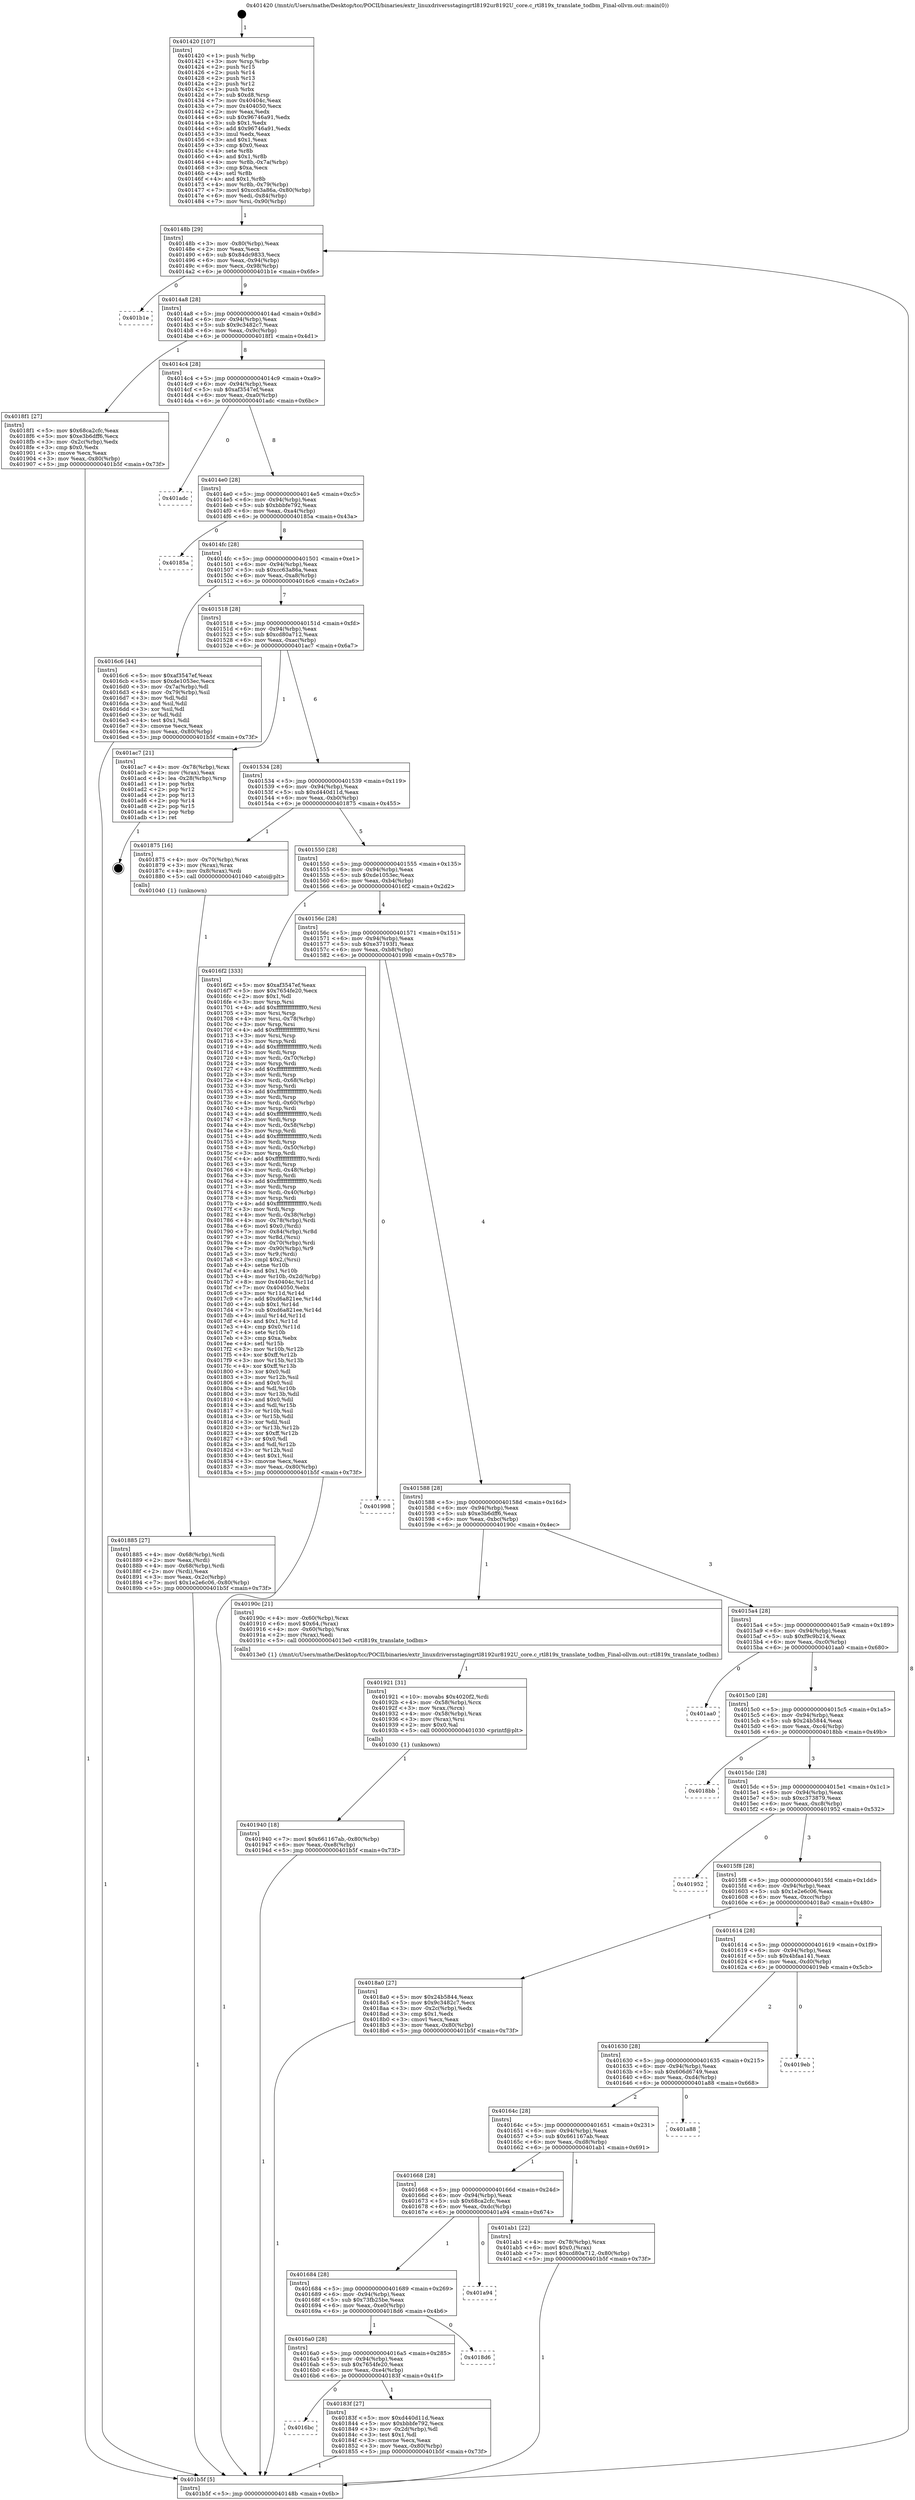 digraph "0x401420" {
  label = "0x401420 (/mnt/c/Users/mathe/Desktop/tcc/POCII/binaries/extr_linuxdriversstagingrtl8192ur8192U_core.c_rtl819x_translate_todbm_Final-ollvm.out::main(0))"
  labelloc = "t"
  node[shape=record]

  Entry [label="",width=0.3,height=0.3,shape=circle,fillcolor=black,style=filled]
  "0x40148b" [label="{
     0x40148b [29]\l
     | [instrs]\l
     &nbsp;&nbsp;0x40148b \<+3\>: mov -0x80(%rbp),%eax\l
     &nbsp;&nbsp;0x40148e \<+2\>: mov %eax,%ecx\l
     &nbsp;&nbsp;0x401490 \<+6\>: sub $0x84dc9833,%ecx\l
     &nbsp;&nbsp;0x401496 \<+6\>: mov %eax,-0x94(%rbp)\l
     &nbsp;&nbsp;0x40149c \<+6\>: mov %ecx,-0x98(%rbp)\l
     &nbsp;&nbsp;0x4014a2 \<+6\>: je 0000000000401b1e \<main+0x6fe\>\l
  }"]
  "0x401b1e" [label="{
     0x401b1e\l
  }", style=dashed]
  "0x4014a8" [label="{
     0x4014a8 [28]\l
     | [instrs]\l
     &nbsp;&nbsp;0x4014a8 \<+5\>: jmp 00000000004014ad \<main+0x8d\>\l
     &nbsp;&nbsp;0x4014ad \<+6\>: mov -0x94(%rbp),%eax\l
     &nbsp;&nbsp;0x4014b3 \<+5\>: sub $0x9c3482c7,%eax\l
     &nbsp;&nbsp;0x4014b8 \<+6\>: mov %eax,-0x9c(%rbp)\l
     &nbsp;&nbsp;0x4014be \<+6\>: je 00000000004018f1 \<main+0x4d1\>\l
  }"]
  Exit [label="",width=0.3,height=0.3,shape=circle,fillcolor=black,style=filled,peripheries=2]
  "0x4018f1" [label="{
     0x4018f1 [27]\l
     | [instrs]\l
     &nbsp;&nbsp;0x4018f1 \<+5\>: mov $0x68ca2cfc,%eax\l
     &nbsp;&nbsp;0x4018f6 \<+5\>: mov $0xe3b6dff6,%ecx\l
     &nbsp;&nbsp;0x4018fb \<+3\>: mov -0x2c(%rbp),%edx\l
     &nbsp;&nbsp;0x4018fe \<+3\>: cmp $0x0,%edx\l
     &nbsp;&nbsp;0x401901 \<+3\>: cmove %ecx,%eax\l
     &nbsp;&nbsp;0x401904 \<+3\>: mov %eax,-0x80(%rbp)\l
     &nbsp;&nbsp;0x401907 \<+5\>: jmp 0000000000401b5f \<main+0x73f\>\l
  }"]
  "0x4014c4" [label="{
     0x4014c4 [28]\l
     | [instrs]\l
     &nbsp;&nbsp;0x4014c4 \<+5\>: jmp 00000000004014c9 \<main+0xa9\>\l
     &nbsp;&nbsp;0x4014c9 \<+6\>: mov -0x94(%rbp),%eax\l
     &nbsp;&nbsp;0x4014cf \<+5\>: sub $0xaf3547ef,%eax\l
     &nbsp;&nbsp;0x4014d4 \<+6\>: mov %eax,-0xa0(%rbp)\l
     &nbsp;&nbsp;0x4014da \<+6\>: je 0000000000401adc \<main+0x6bc\>\l
  }"]
  "0x401940" [label="{
     0x401940 [18]\l
     | [instrs]\l
     &nbsp;&nbsp;0x401940 \<+7\>: movl $0x661167ab,-0x80(%rbp)\l
     &nbsp;&nbsp;0x401947 \<+6\>: mov %eax,-0xe8(%rbp)\l
     &nbsp;&nbsp;0x40194d \<+5\>: jmp 0000000000401b5f \<main+0x73f\>\l
  }"]
  "0x401adc" [label="{
     0x401adc\l
  }", style=dashed]
  "0x4014e0" [label="{
     0x4014e0 [28]\l
     | [instrs]\l
     &nbsp;&nbsp;0x4014e0 \<+5\>: jmp 00000000004014e5 \<main+0xc5\>\l
     &nbsp;&nbsp;0x4014e5 \<+6\>: mov -0x94(%rbp),%eax\l
     &nbsp;&nbsp;0x4014eb \<+5\>: sub $0xbbbfe792,%eax\l
     &nbsp;&nbsp;0x4014f0 \<+6\>: mov %eax,-0xa4(%rbp)\l
     &nbsp;&nbsp;0x4014f6 \<+6\>: je 000000000040185a \<main+0x43a\>\l
  }"]
  "0x401921" [label="{
     0x401921 [31]\l
     | [instrs]\l
     &nbsp;&nbsp;0x401921 \<+10\>: movabs $0x4020f2,%rdi\l
     &nbsp;&nbsp;0x40192b \<+4\>: mov -0x58(%rbp),%rcx\l
     &nbsp;&nbsp;0x40192f \<+3\>: mov %rax,(%rcx)\l
     &nbsp;&nbsp;0x401932 \<+4\>: mov -0x58(%rbp),%rax\l
     &nbsp;&nbsp;0x401936 \<+3\>: mov (%rax),%rsi\l
     &nbsp;&nbsp;0x401939 \<+2\>: mov $0x0,%al\l
     &nbsp;&nbsp;0x40193b \<+5\>: call 0000000000401030 \<printf@plt\>\l
     | [calls]\l
     &nbsp;&nbsp;0x401030 \{1\} (unknown)\l
  }"]
  "0x40185a" [label="{
     0x40185a\l
  }", style=dashed]
  "0x4014fc" [label="{
     0x4014fc [28]\l
     | [instrs]\l
     &nbsp;&nbsp;0x4014fc \<+5\>: jmp 0000000000401501 \<main+0xe1\>\l
     &nbsp;&nbsp;0x401501 \<+6\>: mov -0x94(%rbp),%eax\l
     &nbsp;&nbsp;0x401507 \<+5\>: sub $0xcc63a86a,%eax\l
     &nbsp;&nbsp;0x40150c \<+6\>: mov %eax,-0xa8(%rbp)\l
     &nbsp;&nbsp;0x401512 \<+6\>: je 00000000004016c6 \<main+0x2a6\>\l
  }"]
  "0x401885" [label="{
     0x401885 [27]\l
     | [instrs]\l
     &nbsp;&nbsp;0x401885 \<+4\>: mov -0x68(%rbp),%rdi\l
     &nbsp;&nbsp;0x401889 \<+2\>: mov %eax,(%rdi)\l
     &nbsp;&nbsp;0x40188b \<+4\>: mov -0x68(%rbp),%rdi\l
     &nbsp;&nbsp;0x40188f \<+2\>: mov (%rdi),%eax\l
     &nbsp;&nbsp;0x401891 \<+3\>: mov %eax,-0x2c(%rbp)\l
     &nbsp;&nbsp;0x401894 \<+7\>: movl $0x1e2e6c06,-0x80(%rbp)\l
     &nbsp;&nbsp;0x40189b \<+5\>: jmp 0000000000401b5f \<main+0x73f\>\l
  }"]
  "0x4016c6" [label="{
     0x4016c6 [44]\l
     | [instrs]\l
     &nbsp;&nbsp;0x4016c6 \<+5\>: mov $0xaf3547ef,%eax\l
     &nbsp;&nbsp;0x4016cb \<+5\>: mov $0xde1053ec,%ecx\l
     &nbsp;&nbsp;0x4016d0 \<+3\>: mov -0x7a(%rbp),%dl\l
     &nbsp;&nbsp;0x4016d3 \<+4\>: mov -0x79(%rbp),%sil\l
     &nbsp;&nbsp;0x4016d7 \<+3\>: mov %dl,%dil\l
     &nbsp;&nbsp;0x4016da \<+3\>: and %sil,%dil\l
     &nbsp;&nbsp;0x4016dd \<+3\>: xor %sil,%dl\l
     &nbsp;&nbsp;0x4016e0 \<+3\>: or %dl,%dil\l
     &nbsp;&nbsp;0x4016e3 \<+4\>: test $0x1,%dil\l
     &nbsp;&nbsp;0x4016e7 \<+3\>: cmovne %ecx,%eax\l
     &nbsp;&nbsp;0x4016ea \<+3\>: mov %eax,-0x80(%rbp)\l
     &nbsp;&nbsp;0x4016ed \<+5\>: jmp 0000000000401b5f \<main+0x73f\>\l
  }"]
  "0x401518" [label="{
     0x401518 [28]\l
     | [instrs]\l
     &nbsp;&nbsp;0x401518 \<+5\>: jmp 000000000040151d \<main+0xfd\>\l
     &nbsp;&nbsp;0x40151d \<+6\>: mov -0x94(%rbp),%eax\l
     &nbsp;&nbsp;0x401523 \<+5\>: sub $0xcd80a712,%eax\l
     &nbsp;&nbsp;0x401528 \<+6\>: mov %eax,-0xac(%rbp)\l
     &nbsp;&nbsp;0x40152e \<+6\>: je 0000000000401ac7 \<main+0x6a7\>\l
  }"]
  "0x401b5f" [label="{
     0x401b5f [5]\l
     | [instrs]\l
     &nbsp;&nbsp;0x401b5f \<+5\>: jmp 000000000040148b \<main+0x6b\>\l
  }"]
  "0x401420" [label="{
     0x401420 [107]\l
     | [instrs]\l
     &nbsp;&nbsp;0x401420 \<+1\>: push %rbp\l
     &nbsp;&nbsp;0x401421 \<+3\>: mov %rsp,%rbp\l
     &nbsp;&nbsp;0x401424 \<+2\>: push %r15\l
     &nbsp;&nbsp;0x401426 \<+2\>: push %r14\l
     &nbsp;&nbsp;0x401428 \<+2\>: push %r13\l
     &nbsp;&nbsp;0x40142a \<+2\>: push %r12\l
     &nbsp;&nbsp;0x40142c \<+1\>: push %rbx\l
     &nbsp;&nbsp;0x40142d \<+7\>: sub $0xd8,%rsp\l
     &nbsp;&nbsp;0x401434 \<+7\>: mov 0x40404c,%eax\l
     &nbsp;&nbsp;0x40143b \<+7\>: mov 0x404050,%ecx\l
     &nbsp;&nbsp;0x401442 \<+2\>: mov %eax,%edx\l
     &nbsp;&nbsp;0x401444 \<+6\>: sub $0x96746a91,%edx\l
     &nbsp;&nbsp;0x40144a \<+3\>: sub $0x1,%edx\l
     &nbsp;&nbsp;0x40144d \<+6\>: add $0x96746a91,%edx\l
     &nbsp;&nbsp;0x401453 \<+3\>: imul %edx,%eax\l
     &nbsp;&nbsp;0x401456 \<+3\>: and $0x1,%eax\l
     &nbsp;&nbsp;0x401459 \<+3\>: cmp $0x0,%eax\l
     &nbsp;&nbsp;0x40145c \<+4\>: sete %r8b\l
     &nbsp;&nbsp;0x401460 \<+4\>: and $0x1,%r8b\l
     &nbsp;&nbsp;0x401464 \<+4\>: mov %r8b,-0x7a(%rbp)\l
     &nbsp;&nbsp;0x401468 \<+3\>: cmp $0xa,%ecx\l
     &nbsp;&nbsp;0x40146b \<+4\>: setl %r8b\l
     &nbsp;&nbsp;0x40146f \<+4\>: and $0x1,%r8b\l
     &nbsp;&nbsp;0x401473 \<+4\>: mov %r8b,-0x79(%rbp)\l
     &nbsp;&nbsp;0x401477 \<+7\>: movl $0xcc63a86a,-0x80(%rbp)\l
     &nbsp;&nbsp;0x40147e \<+6\>: mov %edi,-0x84(%rbp)\l
     &nbsp;&nbsp;0x401484 \<+7\>: mov %rsi,-0x90(%rbp)\l
  }"]
  "0x4016bc" [label="{
     0x4016bc\l
  }", style=dashed]
  "0x401ac7" [label="{
     0x401ac7 [21]\l
     | [instrs]\l
     &nbsp;&nbsp;0x401ac7 \<+4\>: mov -0x78(%rbp),%rax\l
     &nbsp;&nbsp;0x401acb \<+2\>: mov (%rax),%eax\l
     &nbsp;&nbsp;0x401acd \<+4\>: lea -0x28(%rbp),%rsp\l
     &nbsp;&nbsp;0x401ad1 \<+1\>: pop %rbx\l
     &nbsp;&nbsp;0x401ad2 \<+2\>: pop %r12\l
     &nbsp;&nbsp;0x401ad4 \<+2\>: pop %r13\l
     &nbsp;&nbsp;0x401ad6 \<+2\>: pop %r14\l
     &nbsp;&nbsp;0x401ad8 \<+2\>: pop %r15\l
     &nbsp;&nbsp;0x401ada \<+1\>: pop %rbp\l
     &nbsp;&nbsp;0x401adb \<+1\>: ret\l
  }"]
  "0x401534" [label="{
     0x401534 [28]\l
     | [instrs]\l
     &nbsp;&nbsp;0x401534 \<+5\>: jmp 0000000000401539 \<main+0x119\>\l
     &nbsp;&nbsp;0x401539 \<+6\>: mov -0x94(%rbp),%eax\l
     &nbsp;&nbsp;0x40153f \<+5\>: sub $0xd440d11d,%eax\l
     &nbsp;&nbsp;0x401544 \<+6\>: mov %eax,-0xb0(%rbp)\l
     &nbsp;&nbsp;0x40154a \<+6\>: je 0000000000401875 \<main+0x455\>\l
  }"]
  "0x40183f" [label="{
     0x40183f [27]\l
     | [instrs]\l
     &nbsp;&nbsp;0x40183f \<+5\>: mov $0xd440d11d,%eax\l
     &nbsp;&nbsp;0x401844 \<+5\>: mov $0xbbbfe792,%ecx\l
     &nbsp;&nbsp;0x401849 \<+3\>: mov -0x2d(%rbp),%dl\l
     &nbsp;&nbsp;0x40184c \<+3\>: test $0x1,%dl\l
     &nbsp;&nbsp;0x40184f \<+3\>: cmovne %ecx,%eax\l
     &nbsp;&nbsp;0x401852 \<+3\>: mov %eax,-0x80(%rbp)\l
     &nbsp;&nbsp;0x401855 \<+5\>: jmp 0000000000401b5f \<main+0x73f\>\l
  }"]
  "0x401875" [label="{
     0x401875 [16]\l
     | [instrs]\l
     &nbsp;&nbsp;0x401875 \<+4\>: mov -0x70(%rbp),%rax\l
     &nbsp;&nbsp;0x401879 \<+3\>: mov (%rax),%rax\l
     &nbsp;&nbsp;0x40187c \<+4\>: mov 0x8(%rax),%rdi\l
     &nbsp;&nbsp;0x401880 \<+5\>: call 0000000000401040 \<atoi@plt\>\l
     | [calls]\l
     &nbsp;&nbsp;0x401040 \{1\} (unknown)\l
  }"]
  "0x401550" [label="{
     0x401550 [28]\l
     | [instrs]\l
     &nbsp;&nbsp;0x401550 \<+5\>: jmp 0000000000401555 \<main+0x135\>\l
     &nbsp;&nbsp;0x401555 \<+6\>: mov -0x94(%rbp),%eax\l
     &nbsp;&nbsp;0x40155b \<+5\>: sub $0xde1053ec,%eax\l
     &nbsp;&nbsp;0x401560 \<+6\>: mov %eax,-0xb4(%rbp)\l
     &nbsp;&nbsp;0x401566 \<+6\>: je 00000000004016f2 \<main+0x2d2\>\l
  }"]
  "0x4016a0" [label="{
     0x4016a0 [28]\l
     | [instrs]\l
     &nbsp;&nbsp;0x4016a0 \<+5\>: jmp 00000000004016a5 \<main+0x285\>\l
     &nbsp;&nbsp;0x4016a5 \<+6\>: mov -0x94(%rbp),%eax\l
     &nbsp;&nbsp;0x4016ab \<+5\>: sub $0x7654fe20,%eax\l
     &nbsp;&nbsp;0x4016b0 \<+6\>: mov %eax,-0xe4(%rbp)\l
     &nbsp;&nbsp;0x4016b6 \<+6\>: je 000000000040183f \<main+0x41f\>\l
  }"]
  "0x4016f2" [label="{
     0x4016f2 [333]\l
     | [instrs]\l
     &nbsp;&nbsp;0x4016f2 \<+5\>: mov $0xaf3547ef,%eax\l
     &nbsp;&nbsp;0x4016f7 \<+5\>: mov $0x7654fe20,%ecx\l
     &nbsp;&nbsp;0x4016fc \<+2\>: mov $0x1,%dl\l
     &nbsp;&nbsp;0x4016fe \<+3\>: mov %rsp,%rsi\l
     &nbsp;&nbsp;0x401701 \<+4\>: add $0xfffffffffffffff0,%rsi\l
     &nbsp;&nbsp;0x401705 \<+3\>: mov %rsi,%rsp\l
     &nbsp;&nbsp;0x401708 \<+4\>: mov %rsi,-0x78(%rbp)\l
     &nbsp;&nbsp;0x40170c \<+3\>: mov %rsp,%rsi\l
     &nbsp;&nbsp;0x40170f \<+4\>: add $0xfffffffffffffff0,%rsi\l
     &nbsp;&nbsp;0x401713 \<+3\>: mov %rsi,%rsp\l
     &nbsp;&nbsp;0x401716 \<+3\>: mov %rsp,%rdi\l
     &nbsp;&nbsp;0x401719 \<+4\>: add $0xfffffffffffffff0,%rdi\l
     &nbsp;&nbsp;0x40171d \<+3\>: mov %rdi,%rsp\l
     &nbsp;&nbsp;0x401720 \<+4\>: mov %rdi,-0x70(%rbp)\l
     &nbsp;&nbsp;0x401724 \<+3\>: mov %rsp,%rdi\l
     &nbsp;&nbsp;0x401727 \<+4\>: add $0xfffffffffffffff0,%rdi\l
     &nbsp;&nbsp;0x40172b \<+3\>: mov %rdi,%rsp\l
     &nbsp;&nbsp;0x40172e \<+4\>: mov %rdi,-0x68(%rbp)\l
     &nbsp;&nbsp;0x401732 \<+3\>: mov %rsp,%rdi\l
     &nbsp;&nbsp;0x401735 \<+4\>: add $0xfffffffffffffff0,%rdi\l
     &nbsp;&nbsp;0x401739 \<+3\>: mov %rdi,%rsp\l
     &nbsp;&nbsp;0x40173c \<+4\>: mov %rdi,-0x60(%rbp)\l
     &nbsp;&nbsp;0x401740 \<+3\>: mov %rsp,%rdi\l
     &nbsp;&nbsp;0x401743 \<+4\>: add $0xfffffffffffffff0,%rdi\l
     &nbsp;&nbsp;0x401747 \<+3\>: mov %rdi,%rsp\l
     &nbsp;&nbsp;0x40174a \<+4\>: mov %rdi,-0x58(%rbp)\l
     &nbsp;&nbsp;0x40174e \<+3\>: mov %rsp,%rdi\l
     &nbsp;&nbsp;0x401751 \<+4\>: add $0xfffffffffffffff0,%rdi\l
     &nbsp;&nbsp;0x401755 \<+3\>: mov %rdi,%rsp\l
     &nbsp;&nbsp;0x401758 \<+4\>: mov %rdi,-0x50(%rbp)\l
     &nbsp;&nbsp;0x40175c \<+3\>: mov %rsp,%rdi\l
     &nbsp;&nbsp;0x40175f \<+4\>: add $0xfffffffffffffff0,%rdi\l
     &nbsp;&nbsp;0x401763 \<+3\>: mov %rdi,%rsp\l
     &nbsp;&nbsp;0x401766 \<+4\>: mov %rdi,-0x48(%rbp)\l
     &nbsp;&nbsp;0x40176a \<+3\>: mov %rsp,%rdi\l
     &nbsp;&nbsp;0x40176d \<+4\>: add $0xfffffffffffffff0,%rdi\l
     &nbsp;&nbsp;0x401771 \<+3\>: mov %rdi,%rsp\l
     &nbsp;&nbsp;0x401774 \<+4\>: mov %rdi,-0x40(%rbp)\l
     &nbsp;&nbsp;0x401778 \<+3\>: mov %rsp,%rdi\l
     &nbsp;&nbsp;0x40177b \<+4\>: add $0xfffffffffffffff0,%rdi\l
     &nbsp;&nbsp;0x40177f \<+3\>: mov %rdi,%rsp\l
     &nbsp;&nbsp;0x401782 \<+4\>: mov %rdi,-0x38(%rbp)\l
     &nbsp;&nbsp;0x401786 \<+4\>: mov -0x78(%rbp),%rdi\l
     &nbsp;&nbsp;0x40178a \<+6\>: movl $0x0,(%rdi)\l
     &nbsp;&nbsp;0x401790 \<+7\>: mov -0x84(%rbp),%r8d\l
     &nbsp;&nbsp;0x401797 \<+3\>: mov %r8d,(%rsi)\l
     &nbsp;&nbsp;0x40179a \<+4\>: mov -0x70(%rbp),%rdi\l
     &nbsp;&nbsp;0x40179e \<+7\>: mov -0x90(%rbp),%r9\l
     &nbsp;&nbsp;0x4017a5 \<+3\>: mov %r9,(%rdi)\l
     &nbsp;&nbsp;0x4017a8 \<+3\>: cmpl $0x2,(%rsi)\l
     &nbsp;&nbsp;0x4017ab \<+4\>: setne %r10b\l
     &nbsp;&nbsp;0x4017af \<+4\>: and $0x1,%r10b\l
     &nbsp;&nbsp;0x4017b3 \<+4\>: mov %r10b,-0x2d(%rbp)\l
     &nbsp;&nbsp;0x4017b7 \<+8\>: mov 0x40404c,%r11d\l
     &nbsp;&nbsp;0x4017bf \<+7\>: mov 0x404050,%ebx\l
     &nbsp;&nbsp;0x4017c6 \<+3\>: mov %r11d,%r14d\l
     &nbsp;&nbsp;0x4017c9 \<+7\>: add $0xd6a821ee,%r14d\l
     &nbsp;&nbsp;0x4017d0 \<+4\>: sub $0x1,%r14d\l
     &nbsp;&nbsp;0x4017d4 \<+7\>: sub $0xd6a821ee,%r14d\l
     &nbsp;&nbsp;0x4017db \<+4\>: imul %r14d,%r11d\l
     &nbsp;&nbsp;0x4017df \<+4\>: and $0x1,%r11d\l
     &nbsp;&nbsp;0x4017e3 \<+4\>: cmp $0x0,%r11d\l
     &nbsp;&nbsp;0x4017e7 \<+4\>: sete %r10b\l
     &nbsp;&nbsp;0x4017eb \<+3\>: cmp $0xa,%ebx\l
     &nbsp;&nbsp;0x4017ee \<+4\>: setl %r15b\l
     &nbsp;&nbsp;0x4017f2 \<+3\>: mov %r10b,%r12b\l
     &nbsp;&nbsp;0x4017f5 \<+4\>: xor $0xff,%r12b\l
     &nbsp;&nbsp;0x4017f9 \<+3\>: mov %r15b,%r13b\l
     &nbsp;&nbsp;0x4017fc \<+4\>: xor $0xff,%r13b\l
     &nbsp;&nbsp;0x401800 \<+3\>: xor $0x0,%dl\l
     &nbsp;&nbsp;0x401803 \<+3\>: mov %r12b,%sil\l
     &nbsp;&nbsp;0x401806 \<+4\>: and $0x0,%sil\l
     &nbsp;&nbsp;0x40180a \<+3\>: and %dl,%r10b\l
     &nbsp;&nbsp;0x40180d \<+3\>: mov %r13b,%dil\l
     &nbsp;&nbsp;0x401810 \<+4\>: and $0x0,%dil\l
     &nbsp;&nbsp;0x401814 \<+3\>: and %dl,%r15b\l
     &nbsp;&nbsp;0x401817 \<+3\>: or %r10b,%sil\l
     &nbsp;&nbsp;0x40181a \<+3\>: or %r15b,%dil\l
     &nbsp;&nbsp;0x40181d \<+3\>: xor %dil,%sil\l
     &nbsp;&nbsp;0x401820 \<+3\>: or %r13b,%r12b\l
     &nbsp;&nbsp;0x401823 \<+4\>: xor $0xff,%r12b\l
     &nbsp;&nbsp;0x401827 \<+3\>: or $0x0,%dl\l
     &nbsp;&nbsp;0x40182a \<+3\>: and %dl,%r12b\l
     &nbsp;&nbsp;0x40182d \<+3\>: or %r12b,%sil\l
     &nbsp;&nbsp;0x401830 \<+4\>: test $0x1,%sil\l
     &nbsp;&nbsp;0x401834 \<+3\>: cmovne %ecx,%eax\l
     &nbsp;&nbsp;0x401837 \<+3\>: mov %eax,-0x80(%rbp)\l
     &nbsp;&nbsp;0x40183a \<+5\>: jmp 0000000000401b5f \<main+0x73f\>\l
  }"]
  "0x40156c" [label="{
     0x40156c [28]\l
     | [instrs]\l
     &nbsp;&nbsp;0x40156c \<+5\>: jmp 0000000000401571 \<main+0x151\>\l
     &nbsp;&nbsp;0x401571 \<+6\>: mov -0x94(%rbp),%eax\l
     &nbsp;&nbsp;0x401577 \<+5\>: sub $0xe37193f1,%eax\l
     &nbsp;&nbsp;0x40157c \<+6\>: mov %eax,-0xb8(%rbp)\l
     &nbsp;&nbsp;0x401582 \<+6\>: je 0000000000401998 \<main+0x578\>\l
  }"]
  "0x4018d6" [label="{
     0x4018d6\l
  }", style=dashed]
  "0x401684" [label="{
     0x401684 [28]\l
     | [instrs]\l
     &nbsp;&nbsp;0x401684 \<+5\>: jmp 0000000000401689 \<main+0x269\>\l
     &nbsp;&nbsp;0x401689 \<+6\>: mov -0x94(%rbp),%eax\l
     &nbsp;&nbsp;0x40168f \<+5\>: sub $0x73fb25be,%eax\l
     &nbsp;&nbsp;0x401694 \<+6\>: mov %eax,-0xe0(%rbp)\l
     &nbsp;&nbsp;0x40169a \<+6\>: je 00000000004018d6 \<main+0x4b6\>\l
  }"]
  "0x401998" [label="{
     0x401998\l
  }", style=dashed]
  "0x401588" [label="{
     0x401588 [28]\l
     | [instrs]\l
     &nbsp;&nbsp;0x401588 \<+5\>: jmp 000000000040158d \<main+0x16d\>\l
     &nbsp;&nbsp;0x40158d \<+6\>: mov -0x94(%rbp),%eax\l
     &nbsp;&nbsp;0x401593 \<+5\>: sub $0xe3b6dff6,%eax\l
     &nbsp;&nbsp;0x401598 \<+6\>: mov %eax,-0xbc(%rbp)\l
     &nbsp;&nbsp;0x40159e \<+6\>: je 000000000040190c \<main+0x4ec\>\l
  }"]
  "0x401a94" [label="{
     0x401a94\l
  }", style=dashed]
  "0x40190c" [label="{
     0x40190c [21]\l
     | [instrs]\l
     &nbsp;&nbsp;0x40190c \<+4\>: mov -0x60(%rbp),%rax\l
     &nbsp;&nbsp;0x401910 \<+6\>: movl $0x64,(%rax)\l
     &nbsp;&nbsp;0x401916 \<+4\>: mov -0x60(%rbp),%rax\l
     &nbsp;&nbsp;0x40191a \<+2\>: mov (%rax),%edi\l
     &nbsp;&nbsp;0x40191c \<+5\>: call 00000000004013e0 \<rtl819x_translate_todbm\>\l
     | [calls]\l
     &nbsp;&nbsp;0x4013e0 \{1\} (/mnt/c/Users/mathe/Desktop/tcc/POCII/binaries/extr_linuxdriversstagingrtl8192ur8192U_core.c_rtl819x_translate_todbm_Final-ollvm.out::rtl819x_translate_todbm)\l
  }"]
  "0x4015a4" [label="{
     0x4015a4 [28]\l
     | [instrs]\l
     &nbsp;&nbsp;0x4015a4 \<+5\>: jmp 00000000004015a9 \<main+0x189\>\l
     &nbsp;&nbsp;0x4015a9 \<+6\>: mov -0x94(%rbp),%eax\l
     &nbsp;&nbsp;0x4015af \<+5\>: sub $0xf9c9b214,%eax\l
     &nbsp;&nbsp;0x4015b4 \<+6\>: mov %eax,-0xc0(%rbp)\l
     &nbsp;&nbsp;0x4015ba \<+6\>: je 0000000000401aa0 \<main+0x680\>\l
  }"]
  "0x401668" [label="{
     0x401668 [28]\l
     | [instrs]\l
     &nbsp;&nbsp;0x401668 \<+5\>: jmp 000000000040166d \<main+0x24d\>\l
     &nbsp;&nbsp;0x40166d \<+6\>: mov -0x94(%rbp),%eax\l
     &nbsp;&nbsp;0x401673 \<+5\>: sub $0x68ca2cfc,%eax\l
     &nbsp;&nbsp;0x401678 \<+6\>: mov %eax,-0xdc(%rbp)\l
     &nbsp;&nbsp;0x40167e \<+6\>: je 0000000000401a94 \<main+0x674\>\l
  }"]
  "0x401aa0" [label="{
     0x401aa0\l
  }", style=dashed]
  "0x4015c0" [label="{
     0x4015c0 [28]\l
     | [instrs]\l
     &nbsp;&nbsp;0x4015c0 \<+5\>: jmp 00000000004015c5 \<main+0x1a5\>\l
     &nbsp;&nbsp;0x4015c5 \<+6\>: mov -0x94(%rbp),%eax\l
     &nbsp;&nbsp;0x4015cb \<+5\>: sub $0x24b5844,%eax\l
     &nbsp;&nbsp;0x4015d0 \<+6\>: mov %eax,-0xc4(%rbp)\l
     &nbsp;&nbsp;0x4015d6 \<+6\>: je 00000000004018bb \<main+0x49b\>\l
  }"]
  "0x401ab1" [label="{
     0x401ab1 [22]\l
     | [instrs]\l
     &nbsp;&nbsp;0x401ab1 \<+4\>: mov -0x78(%rbp),%rax\l
     &nbsp;&nbsp;0x401ab5 \<+6\>: movl $0x0,(%rax)\l
     &nbsp;&nbsp;0x401abb \<+7\>: movl $0xcd80a712,-0x80(%rbp)\l
     &nbsp;&nbsp;0x401ac2 \<+5\>: jmp 0000000000401b5f \<main+0x73f\>\l
  }"]
  "0x4018bb" [label="{
     0x4018bb\l
  }", style=dashed]
  "0x4015dc" [label="{
     0x4015dc [28]\l
     | [instrs]\l
     &nbsp;&nbsp;0x4015dc \<+5\>: jmp 00000000004015e1 \<main+0x1c1\>\l
     &nbsp;&nbsp;0x4015e1 \<+6\>: mov -0x94(%rbp),%eax\l
     &nbsp;&nbsp;0x4015e7 \<+5\>: sub $0xc373879,%eax\l
     &nbsp;&nbsp;0x4015ec \<+6\>: mov %eax,-0xc8(%rbp)\l
     &nbsp;&nbsp;0x4015f2 \<+6\>: je 0000000000401952 \<main+0x532\>\l
  }"]
  "0x40164c" [label="{
     0x40164c [28]\l
     | [instrs]\l
     &nbsp;&nbsp;0x40164c \<+5\>: jmp 0000000000401651 \<main+0x231\>\l
     &nbsp;&nbsp;0x401651 \<+6\>: mov -0x94(%rbp),%eax\l
     &nbsp;&nbsp;0x401657 \<+5\>: sub $0x661167ab,%eax\l
     &nbsp;&nbsp;0x40165c \<+6\>: mov %eax,-0xd8(%rbp)\l
     &nbsp;&nbsp;0x401662 \<+6\>: je 0000000000401ab1 \<main+0x691\>\l
  }"]
  "0x401952" [label="{
     0x401952\l
  }", style=dashed]
  "0x4015f8" [label="{
     0x4015f8 [28]\l
     | [instrs]\l
     &nbsp;&nbsp;0x4015f8 \<+5\>: jmp 00000000004015fd \<main+0x1dd\>\l
     &nbsp;&nbsp;0x4015fd \<+6\>: mov -0x94(%rbp),%eax\l
     &nbsp;&nbsp;0x401603 \<+5\>: sub $0x1e2e6c06,%eax\l
     &nbsp;&nbsp;0x401608 \<+6\>: mov %eax,-0xcc(%rbp)\l
     &nbsp;&nbsp;0x40160e \<+6\>: je 00000000004018a0 \<main+0x480\>\l
  }"]
  "0x401a88" [label="{
     0x401a88\l
  }", style=dashed]
  "0x4018a0" [label="{
     0x4018a0 [27]\l
     | [instrs]\l
     &nbsp;&nbsp;0x4018a0 \<+5\>: mov $0x24b5844,%eax\l
     &nbsp;&nbsp;0x4018a5 \<+5\>: mov $0x9c3482c7,%ecx\l
     &nbsp;&nbsp;0x4018aa \<+3\>: mov -0x2c(%rbp),%edx\l
     &nbsp;&nbsp;0x4018ad \<+3\>: cmp $0x1,%edx\l
     &nbsp;&nbsp;0x4018b0 \<+3\>: cmovl %ecx,%eax\l
     &nbsp;&nbsp;0x4018b3 \<+3\>: mov %eax,-0x80(%rbp)\l
     &nbsp;&nbsp;0x4018b6 \<+5\>: jmp 0000000000401b5f \<main+0x73f\>\l
  }"]
  "0x401614" [label="{
     0x401614 [28]\l
     | [instrs]\l
     &nbsp;&nbsp;0x401614 \<+5\>: jmp 0000000000401619 \<main+0x1f9\>\l
     &nbsp;&nbsp;0x401619 \<+6\>: mov -0x94(%rbp),%eax\l
     &nbsp;&nbsp;0x40161f \<+5\>: sub $0x4bfaa141,%eax\l
     &nbsp;&nbsp;0x401624 \<+6\>: mov %eax,-0xd0(%rbp)\l
     &nbsp;&nbsp;0x40162a \<+6\>: je 00000000004019eb \<main+0x5cb\>\l
  }"]
  "0x401630" [label="{
     0x401630 [28]\l
     | [instrs]\l
     &nbsp;&nbsp;0x401630 \<+5\>: jmp 0000000000401635 \<main+0x215\>\l
     &nbsp;&nbsp;0x401635 \<+6\>: mov -0x94(%rbp),%eax\l
     &nbsp;&nbsp;0x40163b \<+5\>: sub $0x606d6749,%eax\l
     &nbsp;&nbsp;0x401640 \<+6\>: mov %eax,-0xd4(%rbp)\l
     &nbsp;&nbsp;0x401646 \<+6\>: je 0000000000401a88 \<main+0x668\>\l
  }"]
  "0x4019eb" [label="{
     0x4019eb\l
  }", style=dashed]
  Entry -> "0x401420" [label=" 1"]
  "0x40148b" -> "0x401b1e" [label=" 0"]
  "0x40148b" -> "0x4014a8" [label=" 9"]
  "0x401ac7" -> Exit [label=" 1"]
  "0x4014a8" -> "0x4018f1" [label=" 1"]
  "0x4014a8" -> "0x4014c4" [label=" 8"]
  "0x401ab1" -> "0x401b5f" [label=" 1"]
  "0x4014c4" -> "0x401adc" [label=" 0"]
  "0x4014c4" -> "0x4014e0" [label=" 8"]
  "0x401940" -> "0x401b5f" [label=" 1"]
  "0x4014e0" -> "0x40185a" [label=" 0"]
  "0x4014e0" -> "0x4014fc" [label=" 8"]
  "0x401921" -> "0x401940" [label=" 1"]
  "0x4014fc" -> "0x4016c6" [label=" 1"]
  "0x4014fc" -> "0x401518" [label=" 7"]
  "0x4016c6" -> "0x401b5f" [label=" 1"]
  "0x401420" -> "0x40148b" [label=" 1"]
  "0x401b5f" -> "0x40148b" [label=" 8"]
  "0x40190c" -> "0x401921" [label=" 1"]
  "0x401518" -> "0x401ac7" [label=" 1"]
  "0x401518" -> "0x401534" [label=" 6"]
  "0x4018f1" -> "0x401b5f" [label=" 1"]
  "0x401534" -> "0x401875" [label=" 1"]
  "0x401534" -> "0x401550" [label=" 5"]
  "0x4018a0" -> "0x401b5f" [label=" 1"]
  "0x401550" -> "0x4016f2" [label=" 1"]
  "0x401550" -> "0x40156c" [label=" 4"]
  "0x401875" -> "0x401885" [label=" 1"]
  "0x4016f2" -> "0x401b5f" [label=" 1"]
  "0x40183f" -> "0x401b5f" [label=" 1"]
  "0x40156c" -> "0x401998" [label=" 0"]
  "0x40156c" -> "0x401588" [label=" 4"]
  "0x4016a0" -> "0x40183f" [label=" 1"]
  "0x401588" -> "0x40190c" [label=" 1"]
  "0x401588" -> "0x4015a4" [label=" 3"]
  "0x401885" -> "0x401b5f" [label=" 1"]
  "0x4015a4" -> "0x401aa0" [label=" 0"]
  "0x4015a4" -> "0x4015c0" [label=" 3"]
  "0x401684" -> "0x4018d6" [label=" 0"]
  "0x4015c0" -> "0x4018bb" [label=" 0"]
  "0x4015c0" -> "0x4015dc" [label=" 3"]
  "0x4016a0" -> "0x4016bc" [label=" 0"]
  "0x4015dc" -> "0x401952" [label=" 0"]
  "0x4015dc" -> "0x4015f8" [label=" 3"]
  "0x401668" -> "0x401a94" [label=" 0"]
  "0x4015f8" -> "0x4018a0" [label=" 1"]
  "0x4015f8" -> "0x401614" [label=" 2"]
  "0x401684" -> "0x4016a0" [label=" 1"]
  "0x401614" -> "0x4019eb" [label=" 0"]
  "0x401614" -> "0x401630" [label=" 2"]
  "0x40164c" -> "0x401668" [label=" 1"]
  "0x401630" -> "0x401a88" [label=" 0"]
  "0x401630" -> "0x40164c" [label=" 2"]
  "0x401668" -> "0x401684" [label=" 1"]
  "0x40164c" -> "0x401ab1" [label=" 1"]
}
